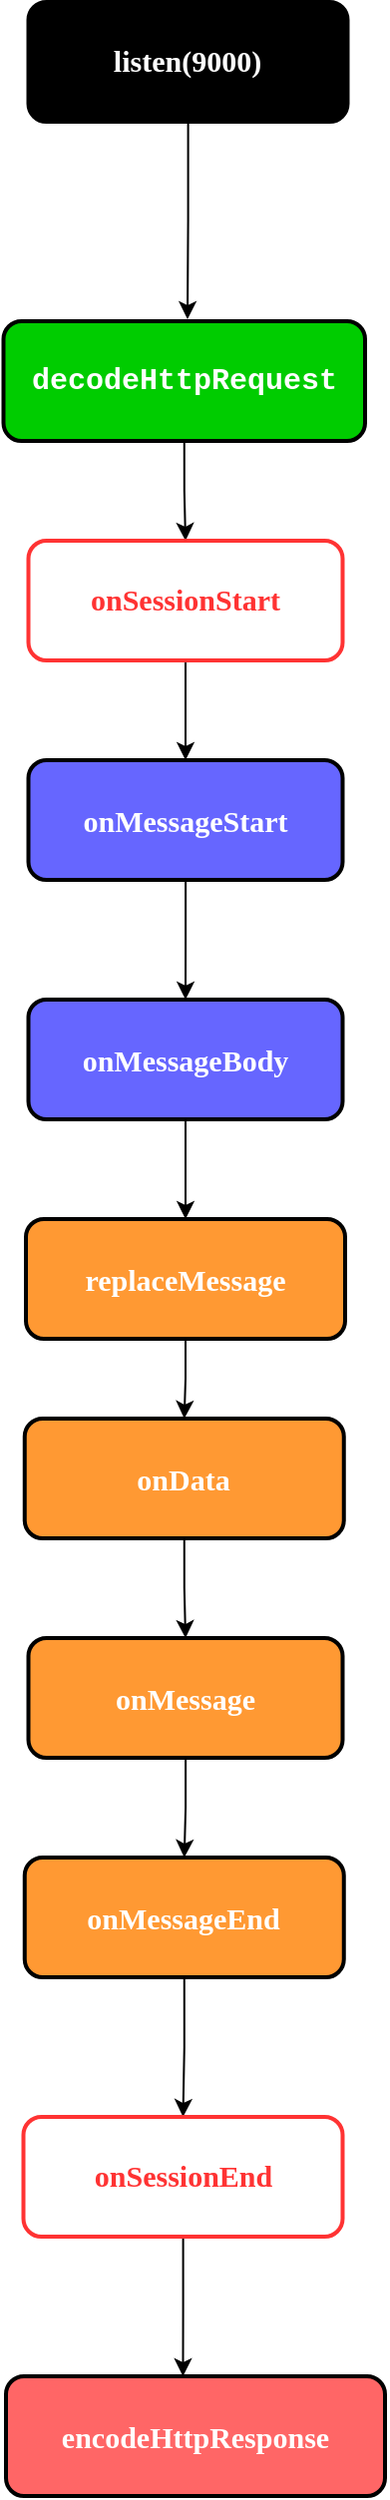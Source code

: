 <mxfile version="14.6.13" type="github">
  <diagram id="C5RBs43oDa-KdzZeNtuy" name="Page-1">
    <mxGraphModel dx="868" dy="450" grid="1" gridSize="10" guides="1" tooltips="1" connect="1" arrows="1" fold="1" page="1" pageScale="1" pageWidth="827" pageHeight="1169" math="0" shadow="0">
      <root>
        <mxCell id="WIyWlLk6GJQsqaUBKTNV-0" />
        <mxCell id="WIyWlLk6GJQsqaUBKTNV-1" parent="WIyWlLk6GJQsqaUBKTNV-0" />
        <mxCell id="EGZoGHrOsIgbQCZ_SuKL-14" style="edgeStyle=orthogonalEdgeStyle;rounded=0;orthogonalLoop=1;jettySize=auto;html=1;" edge="1" parent="WIyWlLk6GJQsqaUBKTNV-1" source="WIyWlLk6GJQsqaUBKTNV-3">
          <mxGeometry relative="1" as="geometry">
            <mxPoint x="241" y="179" as="targetPoint" />
          </mxGeometry>
        </mxCell>
        <mxCell id="WIyWlLk6GJQsqaUBKTNV-3" value="&lt;h5&gt;&lt;font color=&quot;#ffffff&quot; face=&quot;Comic Sans MS&quot; style=&quot;font-size: 15px ; line-height: 130%&quot;&gt;listen(9000)&lt;/font&gt;&lt;/h5&gt;" style="rounded=1;whiteSpace=wrap;html=1;fontSize=12;glass=0;strokeWidth=2;shadow=0;fillColor=#000000;" parent="WIyWlLk6GJQsqaUBKTNV-1" vertex="1">
          <mxGeometry x="161.25" y="20" width="160" height="60" as="geometry" />
        </mxCell>
        <mxCell id="WIyWlLk6GJQsqaUBKTNV-11" value="&lt;h5&gt;&lt;font color=&quot;#ffffff&quot; face=&quot;Comic Sans MS&quot; style=&quot;font-size: 15px&quot;&gt;encodeHttpResponse&lt;/font&gt;&lt;/h5&gt;" style="rounded=1;whiteSpace=wrap;html=1;fontSize=12;glass=0;strokeWidth=2;shadow=0;fillColor=#FF6666;" parent="WIyWlLk6GJQsqaUBKTNV-1" vertex="1">
          <mxGeometry x="150" y="1210" width="190" height="60" as="geometry" />
        </mxCell>
        <mxCell id="EGZoGHrOsIgbQCZ_SuKL-16" style="edgeStyle=orthogonalEdgeStyle;rounded=0;orthogonalLoop=1;jettySize=auto;html=1;exitX=0.5;exitY=1;exitDx=0;exitDy=0;entryX=0.5;entryY=0;entryDx=0;entryDy=0;" edge="1" parent="WIyWlLk6GJQsqaUBKTNV-1" source="EGZoGHrOsIgbQCZ_SuKL-0" target="EGZoGHrOsIgbQCZ_SuKL-1">
          <mxGeometry relative="1" as="geometry" />
        </mxCell>
        <mxCell id="EGZoGHrOsIgbQCZ_SuKL-0" value="&lt;h5&gt;&lt;font color=&quot;#ffffff&quot; face=&quot;Courier New&quot; style=&quot;font-size: 15px&quot;&gt;decodeHttpRequest&lt;/font&gt;&lt;/h5&gt;" style="rounded=1;whiteSpace=wrap;html=1;fillColor=#00CC00;strokeWidth=2;" vertex="1" parent="WIyWlLk6GJQsqaUBKTNV-1">
          <mxGeometry x="148.75" y="180" width="181.25" height="60" as="geometry" />
        </mxCell>
        <mxCell id="EGZoGHrOsIgbQCZ_SuKL-17" style="edgeStyle=orthogonalEdgeStyle;rounded=0;orthogonalLoop=1;jettySize=auto;html=1;exitX=0.5;exitY=1;exitDx=0;exitDy=0;entryX=0.5;entryY=0;entryDx=0;entryDy=0;" edge="1" parent="WIyWlLk6GJQsqaUBKTNV-1" source="EGZoGHrOsIgbQCZ_SuKL-1" target="EGZoGHrOsIgbQCZ_SuKL-2">
          <mxGeometry relative="1" as="geometry" />
        </mxCell>
        <mxCell id="EGZoGHrOsIgbQCZ_SuKL-1" value="&lt;h5&gt;&lt;font face=&quot;Comic Sans MS&quot; color=&quot;#ff3333&quot; style=&quot;line-height: 130% ; font-size: 15px&quot;&gt;onSessionStart&lt;/font&gt;&lt;/h5&gt;" style="rounded=1;whiteSpace=wrap;html=1;strokeColor=#FF3333;strokeWidth=2;" vertex="1" parent="WIyWlLk6GJQsqaUBKTNV-1">
          <mxGeometry x="161.25" y="290" width="157.5" height="60" as="geometry" />
        </mxCell>
        <mxCell id="EGZoGHrOsIgbQCZ_SuKL-18" style="edgeStyle=orthogonalEdgeStyle;rounded=0;orthogonalLoop=1;jettySize=auto;html=1;entryX=0.5;entryY=0;entryDx=0;entryDy=0;" edge="1" parent="WIyWlLk6GJQsqaUBKTNV-1" source="EGZoGHrOsIgbQCZ_SuKL-2" target="EGZoGHrOsIgbQCZ_SuKL-3">
          <mxGeometry relative="1" as="geometry" />
        </mxCell>
        <mxCell id="EGZoGHrOsIgbQCZ_SuKL-2" value="&lt;h5&gt;&lt;font color=&quot;#ffffff&quot; face=&quot;Comic Sans MS&quot; style=&quot;font-size: 15px&quot;&gt;onMessageStart&lt;/font&gt;&lt;/h5&gt;" style="rounded=1;whiteSpace=wrap;html=1;fillColor=#6666FF;strokeWidth=2;" vertex="1" parent="WIyWlLk6GJQsqaUBKTNV-1">
          <mxGeometry x="161.25" y="400" width="157.5" height="60" as="geometry" />
        </mxCell>
        <mxCell id="EGZoGHrOsIgbQCZ_SuKL-19" style="edgeStyle=orthogonalEdgeStyle;rounded=0;orthogonalLoop=1;jettySize=auto;html=1;exitX=0.5;exitY=1;exitDx=0;exitDy=0;entryX=0.5;entryY=0;entryDx=0;entryDy=0;" edge="1" parent="WIyWlLk6GJQsqaUBKTNV-1" source="EGZoGHrOsIgbQCZ_SuKL-3" target="EGZoGHrOsIgbQCZ_SuKL-11">
          <mxGeometry relative="1" as="geometry" />
        </mxCell>
        <mxCell id="EGZoGHrOsIgbQCZ_SuKL-3" value="&lt;h5&gt;&lt;font color=&quot;#ffffff&quot; style=&quot;font-size: 15px&quot; face=&quot;Comic Sans MS&quot;&gt;onMessageBody&lt;/font&gt;&lt;br&gt;&lt;/h5&gt;" style="rounded=1;whiteSpace=wrap;html=1;fillColor=#6666FF;strokeWidth=2;" vertex="1" parent="WIyWlLk6GJQsqaUBKTNV-1">
          <mxGeometry x="161.25" y="520" width="157.5" height="60" as="geometry" />
        </mxCell>
        <mxCell id="EGZoGHrOsIgbQCZ_SuKL-22" style="edgeStyle=orthogonalEdgeStyle;rounded=0;orthogonalLoop=1;jettySize=auto;html=1;exitX=0.5;exitY=1;exitDx=0;exitDy=0;entryX=0.5;entryY=0;entryDx=0;entryDy=0;" edge="1" parent="WIyWlLk6GJQsqaUBKTNV-1" source="EGZoGHrOsIgbQCZ_SuKL-4" target="EGZoGHrOsIgbQCZ_SuKL-5">
          <mxGeometry relative="1" as="geometry" />
        </mxCell>
        <mxCell id="EGZoGHrOsIgbQCZ_SuKL-4" value="&lt;h5&gt;&lt;font color=&quot;#ffffff&quot; style=&quot;font-size: 15px&quot; face=&quot;Comic Sans MS&quot;&gt;onData&lt;/font&gt;&lt;br&gt;&lt;/h5&gt;" style="rounded=1;whiteSpace=wrap;html=1;fillColor=#FF9933;strokeWidth=2;" vertex="1" parent="WIyWlLk6GJQsqaUBKTNV-1">
          <mxGeometry x="159.38" y="730" width="160" height="60" as="geometry" />
        </mxCell>
        <mxCell id="EGZoGHrOsIgbQCZ_SuKL-23" style="edgeStyle=orthogonalEdgeStyle;rounded=0;orthogonalLoop=1;jettySize=auto;html=1;entryX=0.5;entryY=0;entryDx=0;entryDy=0;" edge="1" parent="WIyWlLk6GJQsqaUBKTNV-1" source="EGZoGHrOsIgbQCZ_SuKL-5" target="EGZoGHrOsIgbQCZ_SuKL-6">
          <mxGeometry relative="1" as="geometry" />
        </mxCell>
        <mxCell id="EGZoGHrOsIgbQCZ_SuKL-5" value="&lt;h5&gt;&lt;font color=&quot;#ffffff&quot; style=&quot;font-size: 15px&quot; face=&quot;Comic Sans MS&quot;&gt;onMessage&lt;/font&gt;&lt;br&gt;&lt;/h5&gt;" style="rounded=1;whiteSpace=wrap;html=1;fillColor=#FF9933;strokeWidth=2;" vertex="1" parent="WIyWlLk6GJQsqaUBKTNV-1">
          <mxGeometry x="161.25" y="840" width="157.5" height="60" as="geometry" />
        </mxCell>
        <mxCell id="EGZoGHrOsIgbQCZ_SuKL-24" style="edgeStyle=orthogonalEdgeStyle;rounded=0;orthogonalLoop=1;jettySize=auto;html=1;exitX=0.5;exitY=1;exitDx=0;exitDy=0;entryX=0.5;entryY=0;entryDx=0;entryDy=0;" edge="1" parent="WIyWlLk6GJQsqaUBKTNV-1" source="EGZoGHrOsIgbQCZ_SuKL-6" target="EGZoGHrOsIgbQCZ_SuKL-7">
          <mxGeometry relative="1" as="geometry" />
        </mxCell>
        <mxCell id="EGZoGHrOsIgbQCZ_SuKL-6" value="&lt;h5&gt;&lt;font color=&quot;#ffffff&quot; face=&quot;Comic Sans MS&quot; style=&quot;font-size: 15px&quot;&gt;onMessageEnd&lt;/font&gt;&lt;br&gt;&lt;/h5&gt;" style="rounded=1;whiteSpace=wrap;html=1;fillColor=#FF9933;strokeWidth=2;" vertex="1" parent="WIyWlLk6GJQsqaUBKTNV-1">
          <mxGeometry x="159.38" y="950" width="160" height="60" as="geometry" />
        </mxCell>
        <mxCell id="EGZoGHrOsIgbQCZ_SuKL-26" style="edgeStyle=orthogonalEdgeStyle;rounded=0;orthogonalLoop=1;jettySize=auto;html=1;entryX=0.467;entryY=0;entryDx=0;entryDy=0;entryPerimeter=0;" edge="1" parent="WIyWlLk6GJQsqaUBKTNV-1" source="EGZoGHrOsIgbQCZ_SuKL-7" target="WIyWlLk6GJQsqaUBKTNV-11">
          <mxGeometry relative="1" as="geometry" />
        </mxCell>
        <mxCell id="EGZoGHrOsIgbQCZ_SuKL-7" value="&lt;h5&gt;&lt;font color=&quot;#ff3333&quot; style=&quot;font-size: 15px ; line-height: 130%&quot; face=&quot;Comic Sans MS&quot;&gt;onSessionEnd&lt;/font&gt;&lt;/h5&gt;" style="rounded=1;whiteSpace=wrap;html=1;fillColor=#FFFFFF;strokeColor=#FF3333;strokeWidth=2;" vertex="1" parent="WIyWlLk6GJQsqaUBKTNV-1">
          <mxGeometry x="158.75" y="1080" width="160" height="60" as="geometry" />
        </mxCell>
        <mxCell id="EGZoGHrOsIgbQCZ_SuKL-21" style="edgeStyle=orthogonalEdgeStyle;rounded=0;orthogonalLoop=1;jettySize=auto;html=1;exitX=0.5;exitY=1;exitDx=0;exitDy=0;entryX=0.5;entryY=0;entryDx=0;entryDy=0;" edge="1" parent="WIyWlLk6GJQsqaUBKTNV-1" source="EGZoGHrOsIgbQCZ_SuKL-11" target="EGZoGHrOsIgbQCZ_SuKL-4">
          <mxGeometry relative="1" as="geometry" />
        </mxCell>
        <mxCell id="EGZoGHrOsIgbQCZ_SuKL-11" value="&lt;h5&gt;&lt;font color=&quot;#ffffff&quot; style=&quot;font-size: 15px&quot; face=&quot;Comic Sans MS&quot;&gt;replaceMessage&lt;/font&gt;&lt;/h5&gt;" style="rounded=1;whiteSpace=wrap;html=1;fillColor=#FF9933;strokeWidth=2;" vertex="1" parent="WIyWlLk6GJQsqaUBKTNV-1">
          <mxGeometry x="160" y="630" width="160" height="60" as="geometry" />
        </mxCell>
      </root>
    </mxGraphModel>
  </diagram>
</mxfile>
